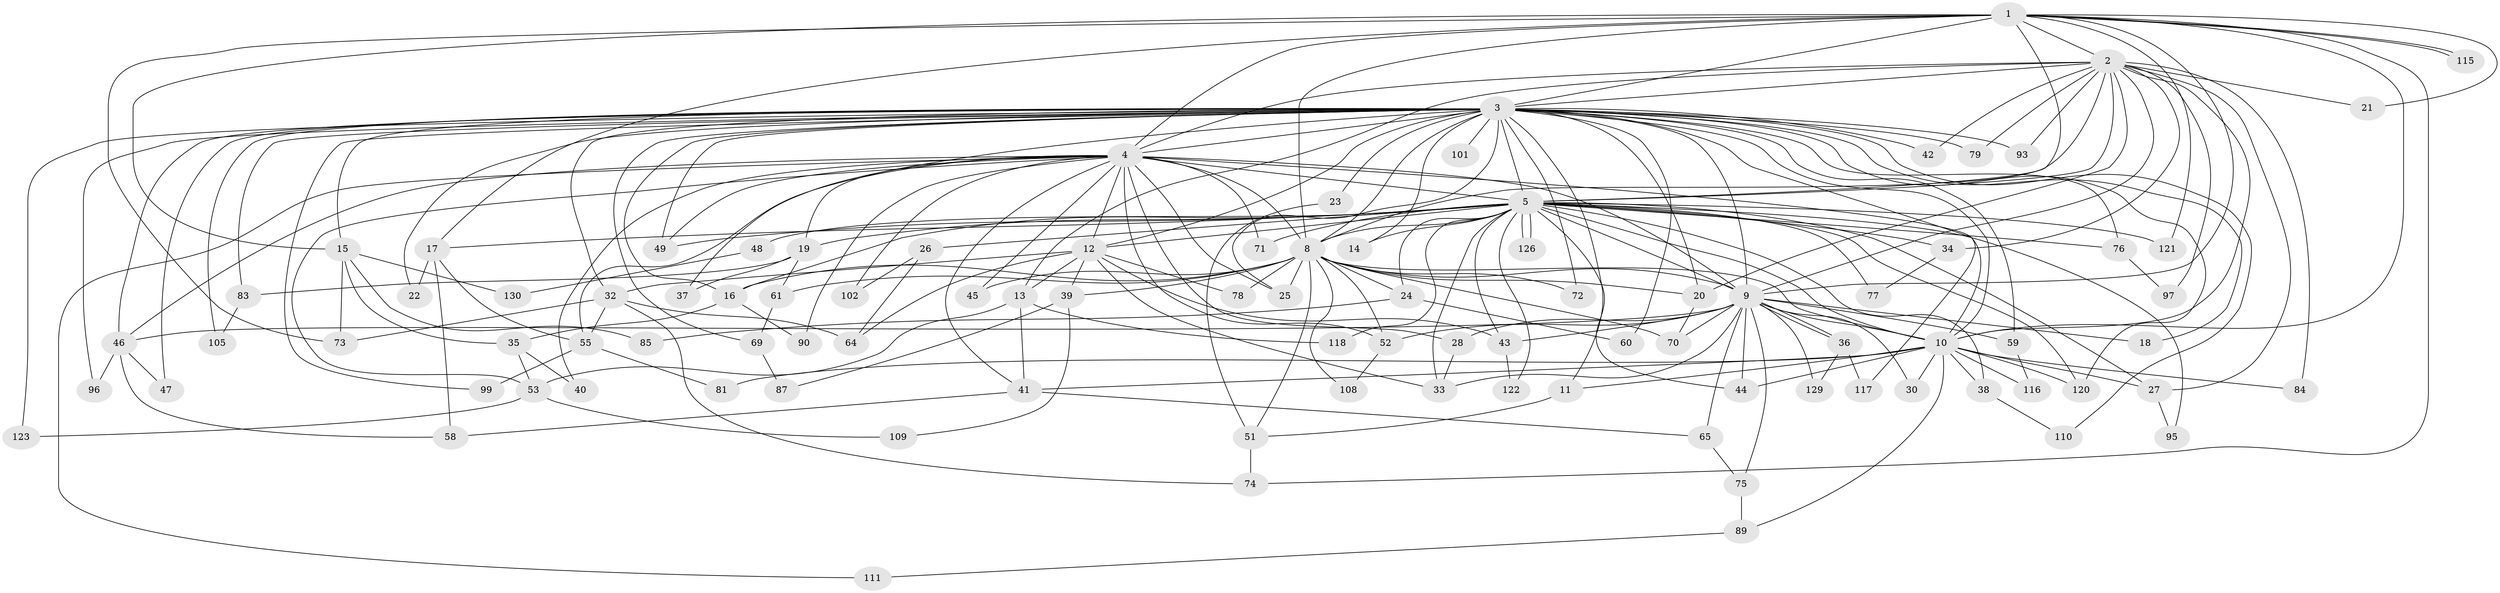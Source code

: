 // Generated by graph-tools (version 1.1) at 2025/23/03/03/25 07:23:48]
// undirected, 96 vertices, 222 edges
graph export_dot {
graph [start="1"]
  node [color=gray90,style=filled];
  1 [super="+82"];
  2 [super="+124"];
  3 [super="+7"];
  4 [super="+57"];
  5 [super="+6"];
  8 [super="+31"];
  9 [super="+67"];
  10 [super="+66"];
  11;
  12 [super="+98"];
  13 [super="+50"];
  14 [super="+94"];
  15 [super="+54"];
  16 [super="+92"];
  17 [super="+100"];
  18;
  19;
  20 [super="+29"];
  21;
  22;
  23 [super="+103"];
  24;
  25 [super="+68"];
  26;
  27 [super="+91"];
  28 [super="+131"];
  30;
  32 [super="+80"];
  33 [super="+62"];
  34;
  35;
  36;
  37;
  38;
  39;
  40;
  41 [super="+127"];
  42;
  43 [super="+114"];
  44 [super="+88"];
  45;
  46 [super="+106"];
  47;
  48;
  49 [super="+119"];
  51 [super="+113"];
  52 [super="+63"];
  53 [super="+56"];
  55 [super="+86"];
  58 [super="+107"];
  59;
  60;
  61;
  64 [super="+125"];
  65;
  69;
  70 [super="+112"];
  71;
  72;
  73;
  74;
  75;
  76;
  77;
  78;
  79;
  81;
  83 [super="+104"];
  84;
  85;
  87;
  89;
  90;
  93;
  95;
  96;
  97;
  99;
  101;
  102;
  105;
  108;
  109;
  110;
  111;
  115;
  116;
  117;
  118;
  120 [super="+128"];
  121;
  122;
  123;
  126;
  129;
  130;
  1 -- 2;
  1 -- 3 [weight=2];
  1 -- 4;
  1 -- 5 [weight=2];
  1 -- 8 [weight=2];
  1 -- 9 [weight=2];
  1 -- 10;
  1 -- 15;
  1 -- 17 [weight=2];
  1 -- 21;
  1 -- 73;
  1 -- 74;
  1 -- 115;
  1 -- 115;
  1 -- 121;
  2 -- 3 [weight=2];
  2 -- 4;
  2 -- 5 [weight=2];
  2 -- 8;
  2 -- 9;
  2 -- 10 [weight=2];
  2 -- 13;
  2 -- 21;
  2 -- 27;
  2 -- 34;
  2 -- 42;
  2 -- 79;
  2 -- 84;
  2 -- 93;
  2 -- 97;
  2 -- 20;
  3 -- 4 [weight=2];
  3 -- 5 [weight=4];
  3 -- 8 [weight=2];
  3 -- 9 [weight=2];
  3 -- 10 [weight=2];
  3 -- 11;
  3 -- 14;
  3 -- 15 [weight=2];
  3 -- 20;
  3 -- 22;
  3 -- 42;
  3 -- 46 [weight=2];
  3 -- 59;
  3 -- 79;
  3 -- 96;
  3 -- 101 [weight=2];
  3 -- 105;
  3 -- 117;
  3 -- 120;
  3 -- 123;
  3 -- 69;
  3 -- 72;
  3 -- 76;
  3 -- 16;
  3 -- 18;
  3 -- 83;
  3 -- 23;
  3 -- 25;
  3 -- 93;
  3 -- 32;
  3 -- 99;
  3 -- 37;
  3 -- 110;
  3 -- 47;
  3 -- 60;
  3 -- 12;
  3 -- 49;
  4 -- 5 [weight=2];
  4 -- 8;
  4 -- 9;
  4 -- 10;
  4 -- 12;
  4 -- 19;
  4 -- 28;
  4 -- 40;
  4 -- 41;
  4 -- 45;
  4 -- 49;
  4 -- 52;
  4 -- 53;
  4 -- 55;
  4 -- 71;
  4 -- 90;
  4 -- 102;
  4 -- 111;
  4 -- 46;
  4 -- 25;
  5 -- 8 [weight=2];
  5 -- 9 [weight=3];
  5 -- 10 [weight=3];
  5 -- 14 [weight=2];
  5 -- 24;
  5 -- 26 [weight=2];
  5 -- 44;
  5 -- 71;
  5 -- 126;
  5 -- 126;
  5 -- 12;
  5 -- 76;
  5 -- 77;
  5 -- 16;
  5 -- 17;
  5 -- 19;
  5 -- 27;
  5 -- 95;
  5 -- 33;
  5 -- 34;
  5 -- 38;
  5 -- 48;
  5 -- 49;
  5 -- 118;
  5 -- 120;
  5 -- 121;
  5 -- 122;
  5 -- 43;
  8 -- 9;
  8 -- 10;
  8 -- 20;
  8 -- 24;
  8 -- 25;
  8 -- 39;
  8 -- 45;
  8 -- 51;
  8 -- 61;
  8 -- 70;
  8 -- 72;
  8 -- 78;
  8 -- 108;
  8 -- 52;
  8 -- 16;
  9 -- 10;
  9 -- 18;
  9 -- 28;
  9 -- 30;
  9 -- 36;
  9 -- 36;
  9 -- 43;
  9 -- 46;
  9 -- 52;
  9 -- 59;
  9 -- 65;
  9 -- 75;
  9 -- 129;
  9 -- 44;
  9 -- 70;
  9 -- 33;
  10 -- 11;
  10 -- 30;
  10 -- 38;
  10 -- 41 [weight=2];
  10 -- 44;
  10 -- 81;
  10 -- 84;
  10 -- 89;
  10 -- 116;
  10 -- 27;
  10 -- 120;
  11 -- 51;
  12 -- 13;
  12 -- 32;
  12 -- 33;
  12 -- 39;
  12 -- 43;
  12 -- 64;
  12 -- 78;
  13 -- 41;
  13 -- 118;
  13 -- 53;
  15 -- 35;
  15 -- 73;
  15 -- 85;
  15 -- 130;
  16 -- 35;
  16 -- 90;
  17 -- 22;
  17 -- 58;
  17 -- 55;
  19 -- 37;
  19 -- 61;
  19 -- 83;
  20 -- 70;
  23 -- 51;
  24 -- 60;
  24 -- 85;
  26 -- 64;
  26 -- 102;
  27 -- 95;
  28 -- 33;
  32 -- 55;
  32 -- 74;
  32 -- 73;
  32 -- 64;
  34 -- 77;
  35 -- 40;
  35 -- 53;
  36 -- 117;
  36 -- 129;
  38 -- 110;
  39 -- 87;
  39 -- 109;
  41 -- 65;
  41 -- 58;
  43 -- 122;
  46 -- 47;
  46 -- 58;
  46 -- 96;
  48 -- 130;
  51 -- 74;
  52 -- 108;
  53 -- 109;
  53 -- 123;
  55 -- 81;
  55 -- 99;
  59 -- 116;
  61 -- 69;
  65 -- 75;
  69 -- 87;
  75 -- 89;
  76 -- 97;
  83 -- 105;
  89 -- 111;
}
